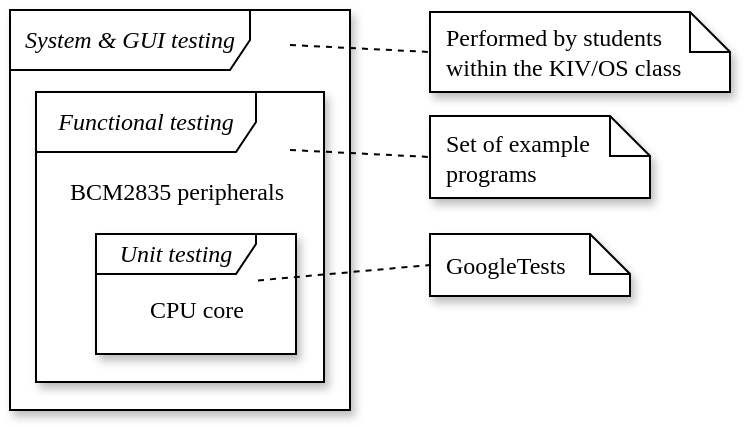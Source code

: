 <mxfile version="22.1.16" type="device">
  <diagram name="Page-1" id="Js75GRjd85WWhPV1HZuS">
    <mxGraphModel dx="875" dy="524" grid="1" gridSize="10" guides="1" tooltips="1" connect="1" arrows="1" fold="1" page="1" pageScale="1" pageWidth="850" pageHeight="1100" math="0" shadow="0">
      <root>
        <mxCell id="0" />
        <mxCell id="1" parent="0" />
        <mxCell id="j1NHPNswuqCs47p-dBrJ-11" value="" style="rounded=0;whiteSpace=wrap;html=1;shadow=1;" parent="1" vertex="1">
          <mxGeometry x="300" y="170" width="170" height="200" as="geometry" />
        </mxCell>
        <mxCell id="j1NHPNswuqCs47p-dBrJ-10" value="" style="rounded=0;whiteSpace=wrap;html=1;shadow=1;" parent="1" vertex="1">
          <mxGeometry x="313" y="211" width="144" height="145" as="geometry" />
        </mxCell>
        <mxCell id="j1NHPNswuqCs47p-dBrJ-9" value="" style="rounded=0;whiteSpace=wrap;html=1;shadow=1;" parent="1" vertex="1">
          <mxGeometry x="343" y="282" width="100" height="60" as="geometry" />
        </mxCell>
        <mxCell id="j1NHPNswuqCs47p-dBrJ-1" value="Unit testing" style="shape=umlFrame;whiteSpace=wrap;html=1;pointerEvents=0;width=80;height=20;fontFamily=Computer Modern;fontStyle=2" parent="1" vertex="1">
          <mxGeometry x="343" y="282" width="100" height="60" as="geometry" />
        </mxCell>
        <mxCell id="j1NHPNswuqCs47p-dBrJ-3" value="CPU core" style="text;html=1;strokeColor=none;fillColor=none;align=center;verticalAlign=middle;whiteSpace=wrap;rounded=0;fontFamily=Computer Modern;" parent="1" vertex="1">
          <mxGeometry x="361.75" y="312" width="62.5" height="15" as="geometry" />
        </mxCell>
        <mxCell id="j1NHPNswuqCs47p-dBrJ-4" value="Functional testing" style="shape=umlFrame;whiteSpace=wrap;html=1;pointerEvents=0;width=110;height=30;fontFamily=Computer Modern;fontStyle=2" parent="1" vertex="1">
          <mxGeometry x="313" y="211" width="144" height="145" as="geometry" />
        </mxCell>
        <mxCell id="j1NHPNswuqCs47p-dBrJ-5" value="BCM2835 peripherals" style="text;html=1;strokeColor=none;fillColor=none;align=center;verticalAlign=middle;whiteSpace=wrap;rounded=0;fontFamily=Computer Modern;" parent="1" vertex="1">
          <mxGeometry x="325.5" y="251" width="115" height="20" as="geometry" />
        </mxCell>
        <mxCell id="j1NHPNswuqCs47p-dBrJ-7" value="System &amp;amp; GUI testing" style="shape=umlFrame;whiteSpace=wrap;html=1;pointerEvents=0;width=120;height=30;fontFamily=Computer Modern;fontStyle=2" parent="1" vertex="1">
          <mxGeometry x="300" y="170" width="170" height="200" as="geometry" />
        </mxCell>
        <mxCell id="j1NHPNswuqCs47p-dBrJ-12" value="&amp;nbsp; GoogleTests" style="shape=note;size=20;whiteSpace=wrap;html=1;fontFamily=Computer Modern;shadow=1;align=left;" parent="1" vertex="1">
          <mxGeometry x="510" y="282" width="100" height="31" as="geometry" />
        </mxCell>
        <mxCell id="j1NHPNswuqCs47p-dBrJ-13" value="&amp;nbsp; Set of example &lt;br&gt;&amp;nbsp; programs" style="shape=note;size=20;whiteSpace=wrap;html=1;fontFamily=Computer Modern;shadow=1;align=left;" parent="1" vertex="1">
          <mxGeometry x="510" y="223" width="110" height="41" as="geometry" />
        </mxCell>
        <mxCell id="j1NHPNswuqCs47p-dBrJ-14" value="&amp;nbsp; Performed by students&lt;br&gt;&amp;nbsp; within the KIV/OS class" style="shape=note;size=20;whiteSpace=wrap;html=1;fontFamily=Computer Modern;shadow=1;align=left;" parent="1" vertex="1">
          <mxGeometry x="510" y="171" width="150" height="40" as="geometry" />
        </mxCell>
        <mxCell id="j1NHPNswuqCs47p-dBrJ-15" value="" style="endArrow=none;dashed=1;html=1;rounded=0;entryX=0;entryY=0.5;entryDx=0;entryDy=0;entryPerimeter=0;" parent="1" target="j1NHPNswuqCs47p-dBrJ-12" edge="1">
          <mxGeometry width="50" height="50" relative="1" as="geometry">
            <mxPoint x="424" y="305.224" as="sourcePoint" />
            <mxPoint x="481" y="297.5" as="targetPoint" />
          </mxGeometry>
        </mxCell>
        <mxCell id="j1NHPNswuqCs47p-dBrJ-16" value="" style="endArrow=none;dashed=1;html=1;rounded=0;entryX=0;entryY=0.5;entryDx=0;entryDy=0;entryPerimeter=0;" parent="1" target="j1NHPNswuqCs47p-dBrJ-13" edge="1">
          <mxGeometry width="50" height="50" relative="1" as="geometry">
            <mxPoint x="440" y="240" as="sourcePoint" />
            <mxPoint x="490" y="190" as="targetPoint" />
          </mxGeometry>
        </mxCell>
        <mxCell id="j1NHPNswuqCs47p-dBrJ-17" value="" style="endArrow=none;dashed=1;html=1;rounded=0;entryX=0;entryY=0.5;entryDx=0;entryDy=0;entryPerimeter=0;" parent="1" target="j1NHPNswuqCs47p-dBrJ-14" edge="1">
          <mxGeometry width="50" height="50" relative="1" as="geometry">
            <mxPoint x="440" y="187.5" as="sourcePoint" />
            <mxPoint x="500" y="192.5" as="targetPoint" />
          </mxGeometry>
        </mxCell>
      </root>
    </mxGraphModel>
  </diagram>
</mxfile>
